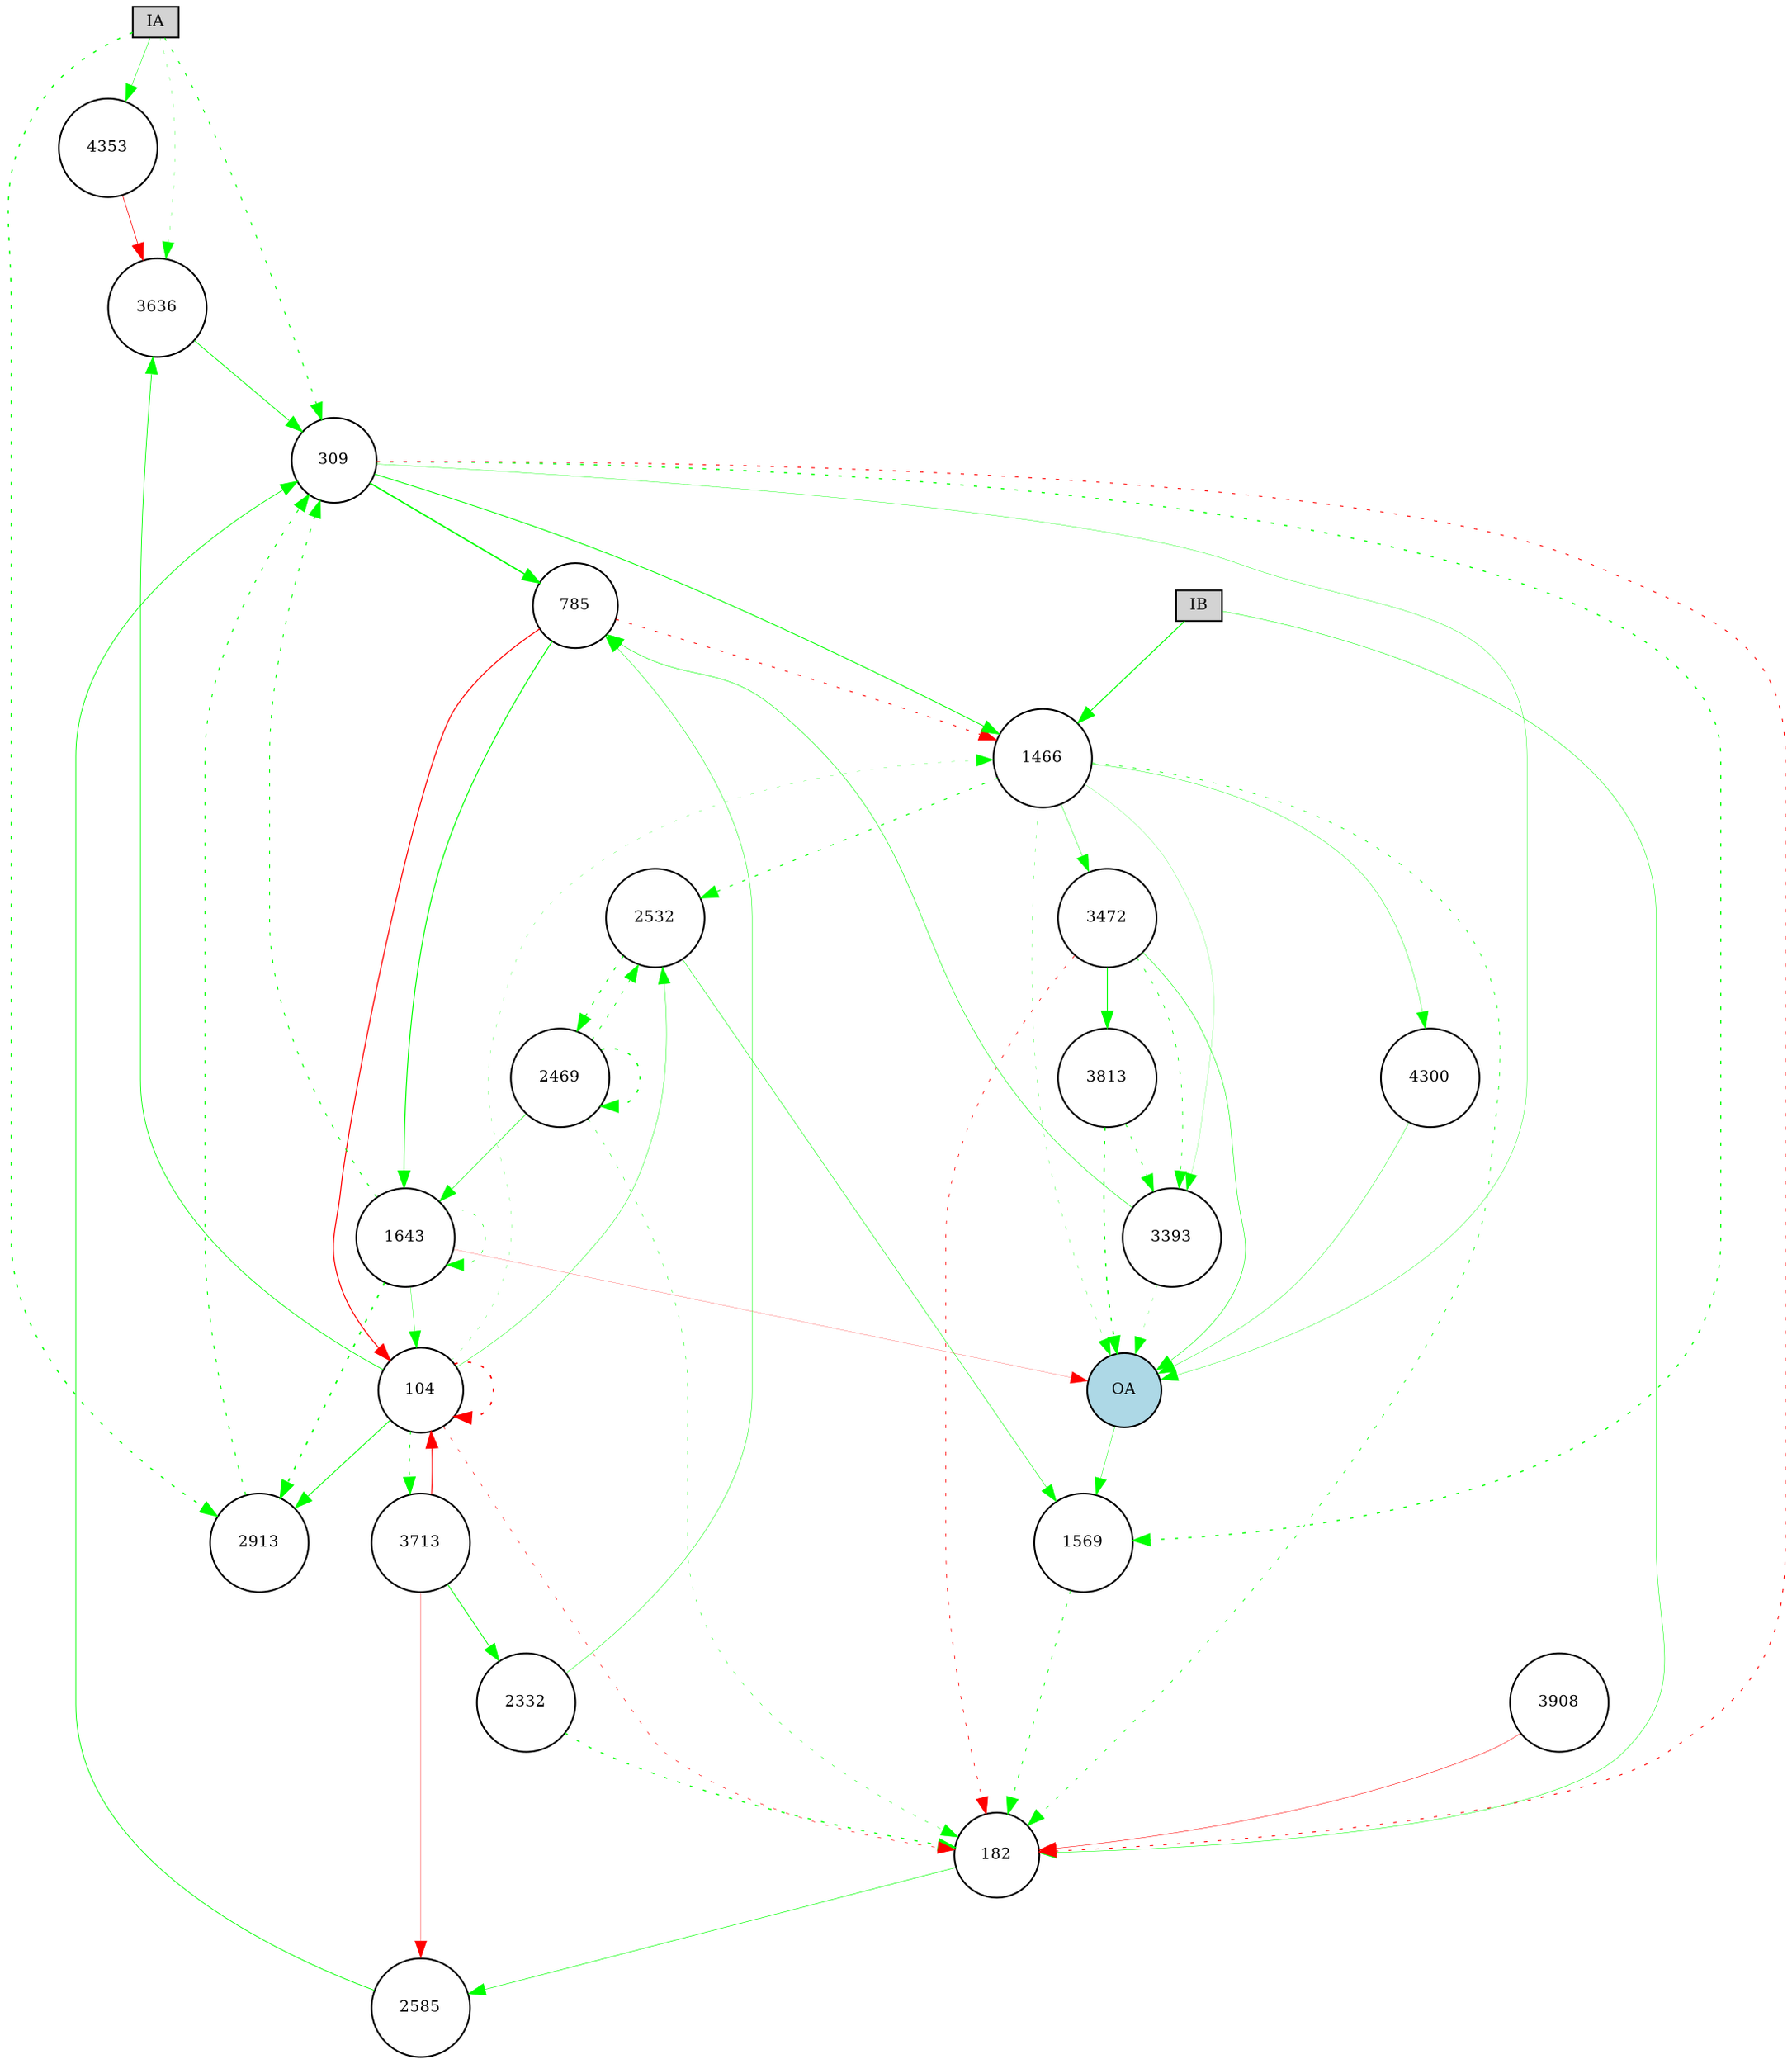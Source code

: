 digraph {
	node [fontsize=9 height=0.2 shape=circle width=0.2]
	IA [fillcolor=lightgray shape=box style=filled]
	IB [fillcolor=lightgray shape=box style=filled]
	OA [fillcolor=lightblue style=filled]
	3713 [fillcolor=white style=filled]
	4353 [fillcolor=white style=filled]
	3472 [fillcolor=white style=filled]
	785 [fillcolor=white style=filled]
	2585 [fillcolor=white style=filled]
	2332 [fillcolor=white style=filled]
	1569 [fillcolor=white style=filled]
	2469 [fillcolor=white style=filled]
	3636 [fillcolor=white style=filled]
	309 [fillcolor=white style=filled]
	182 [fillcolor=white style=filled]
	1466 [fillcolor=white style=filled]
	3393 [fillcolor=white style=filled]
	3908 [fillcolor=white style=filled]
	4300 [fillcolor=white style=filled]
	2913 [fillcolor=white style=filled]
	2532 [fillcolor=white style=filled]
	3813 [fillcolor=white style=filled]
	104 [fillcolor=white style=filled]
	1643 [fillcolor=white style=filled]
	104 -> 104 [color=red penwidth=0.8247991712494992 style=dotted]
	309 -> OA [color=green penwidth=0.20288113458724133 style=solid]
	309 -> 182 [color=red penwidth=0.5210955184065871 style=dotted]
	309 -> 1466 [color=green penwidth=0.5005010952923279 style=solid]
	1466 -> OA [color=green penwidth=0.18397387908872398 style=dotted]
	1569 -> 182 [color=green penwidth=0.45693792738061845 style=dotted]
	309 -> 1569 [color=green penwidth=0.6674532101025776 style=dotted]
	785 -> 1643 [color=green penwidth=0.5802400109897761 style=solid]
	IA -> 309 [color=green penwidth=0.5497651329565858 style=dotted]
	104 -> 1466 [color=green penwidth=0.15077340727066169 style=dotted]
	1643 -> 309 [color=green penwidth=0.5427699825795631 style=dotted]
	1643 -> 104 [color=green penwidth=0.20375922502549149 style=solid]
	2332 -> 785 [color=green penwidth=0.25377023471027405 style=solid]
	1466 -> 182 [color=green penwidth=0.3961300432451358 style=dotted]
	2469 -> 1643 [color=green penwidth=0.34237318591727517 style=solid]
	1643 -> 1643 [color=green penwidth=0.32357207667955096 style=dotted]
	2469 -> 182 [color=green penwidth=0.25900643987079575 style=dotted]
	2469 -> 2532 [color=green penwidth=0.44578039778969125 style=dotted]
	2585 -> 309 [color=green penwidth=0.4389947763197274 style=solid]
	IB -> 182 [color=green penwidth=0.2594381857124197 style=solid]
	309 -> 785 [color=green penwidth=0.8260296386303377 style=solid]
	1466 -> 2532 [color=green penwidth=0.5469595561966025 style=dotted]
	1643 -> 2913 [color=green penwidth=0.8499846999368401 style=dotted]
	2913 -> 309 [color=green penwidth=0.5693171124419909 style=dotted]
	104 -> 2532 [color=green penwidth=0.23343235516042757 style=solid]
	IB -> 1466 [color=green penwidth=0.5861073286628171 style=solid]
	2332 -> 182 [color=green penwidth=0.6624897597200567 style=dotted]
	1643 -> OA [color=red penwidth=0.12431255121762888 style=solid]
	104 -> 182 [color=red penwidth=0.3128207080634684 style=dotted]
	785 -> 104 [color=red penwidth=0.6070976924254788 style=solid]
	785 -> 1466 [color=red penwidth=0.4906286731132503 style=dotted]
	1466 -> 3393 [color=green penwidth=0.1237862345189061 style=solid]
	3393 -> OA [color=green penwidth=0.1428006525479607 style=dotted]
	1466 -> 3472 [color=green penwidth=0.22099828631442855 style=solid]
	3472 -> OA [color=green penwidth=0.2880868503726898 style=solid]
	3472 -> 3393 [color=green penwidth=0.39592971824915624 style=dotted]
	3393 -> 785 [color=green penwidth=0.29455274446898294 style=solid]
	IA -> 3636 [color=green penwidth=0.1687627946630545 style=dotted]
	3636 -> 309 [color=green penwidth=0.45911134116521146 style=solid]
	OA -> 1569 [color=green penwidth=0.23513641099103486 style=solid]
	182 -> 2585 [color=green penwidth=0.32067273643760297 style=solid]
	104 -> 3713 [color=green penwidth=0.532997738370567 style=dotted]
	3713 -> 104 [color=red penwidth=0.5175889986664618 style=solid]
	3472 -> 182 [color=red penwidth=0.385052176833953 style=dotted]
	2532 -> 2469 [color=green penwidth=0.5898733331802876 style=dotted]
	3472 -> 3813 [color=green penwidth=0.5561767410065172 style=solid]
	3813 -> 3393 [color=green penwidth=0.4318882204678526 style=dotted]
	104 -> 2913 [color=green penwidth=0.5072661528660223 style=solid]
	2469 -> 2469 [color=green penwidth=0.7415465528369917 style=dotted]
	3908 -> 182 [color=red penwidth=0.272116237796043 style=solid]
	3813 -> OA [color=green penwidth=0.7138369822680759 style=dotted]
	IA -> 2913 [color=green penwidth=0.7084080490972356 style=dotted]
	3713 -> 2585 [color=red penwidth=0.20657460087396723 style=solid]
	2532 -> 1569 [color=green penwidth=0.28384008172729736 style=solid]
	1466 -> 4300 [color=green penwidth=0.21108906860176907 style=solid]
	4300 -> OA [color=green penwidth=0.21323600332622475 style=solid]
	3713 -> 2332 [color=green penwidth=0.48176753752390467 style=solid]
	IA -> 4353 [color=green penwidth=0.26052710046402205 style=solid]
	4353 -> 3636 [color=red penwidth=0.36858862357772104 style=solid]
	104 -> 3636 [color=green penwidth=0.41805173011570496 style=solid]
}
